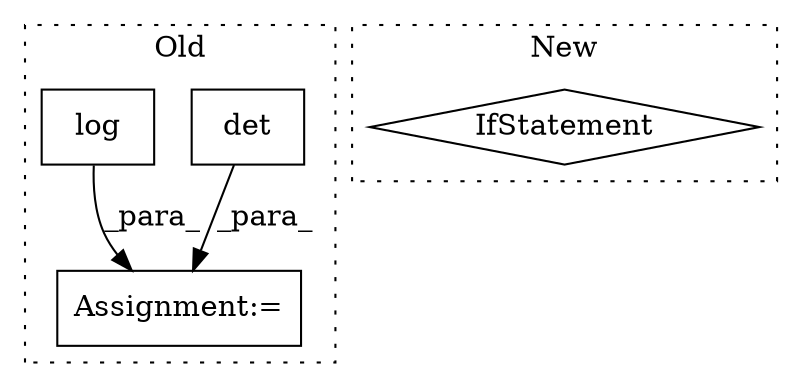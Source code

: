 digraph G {
subgraph cluster0 {
1 [label="det" a="32" s="6221" l="5" shape="box"];
3 [label="Assignment:=" a="7" s="6177" l="1" shape="box"];
4 [label="log" a="32" s="6275" l="5" shape="box"];
label = "Old";
style="dotted";
}
subgraph cluster1 {
2 [label="IfStatement" a="25" s="6569" l="33" shape="diamond"];
label = "New";
style="dotted";
}
1 -> 3 [label="_para_"];
4 -> 3 [label="_para_"];
}